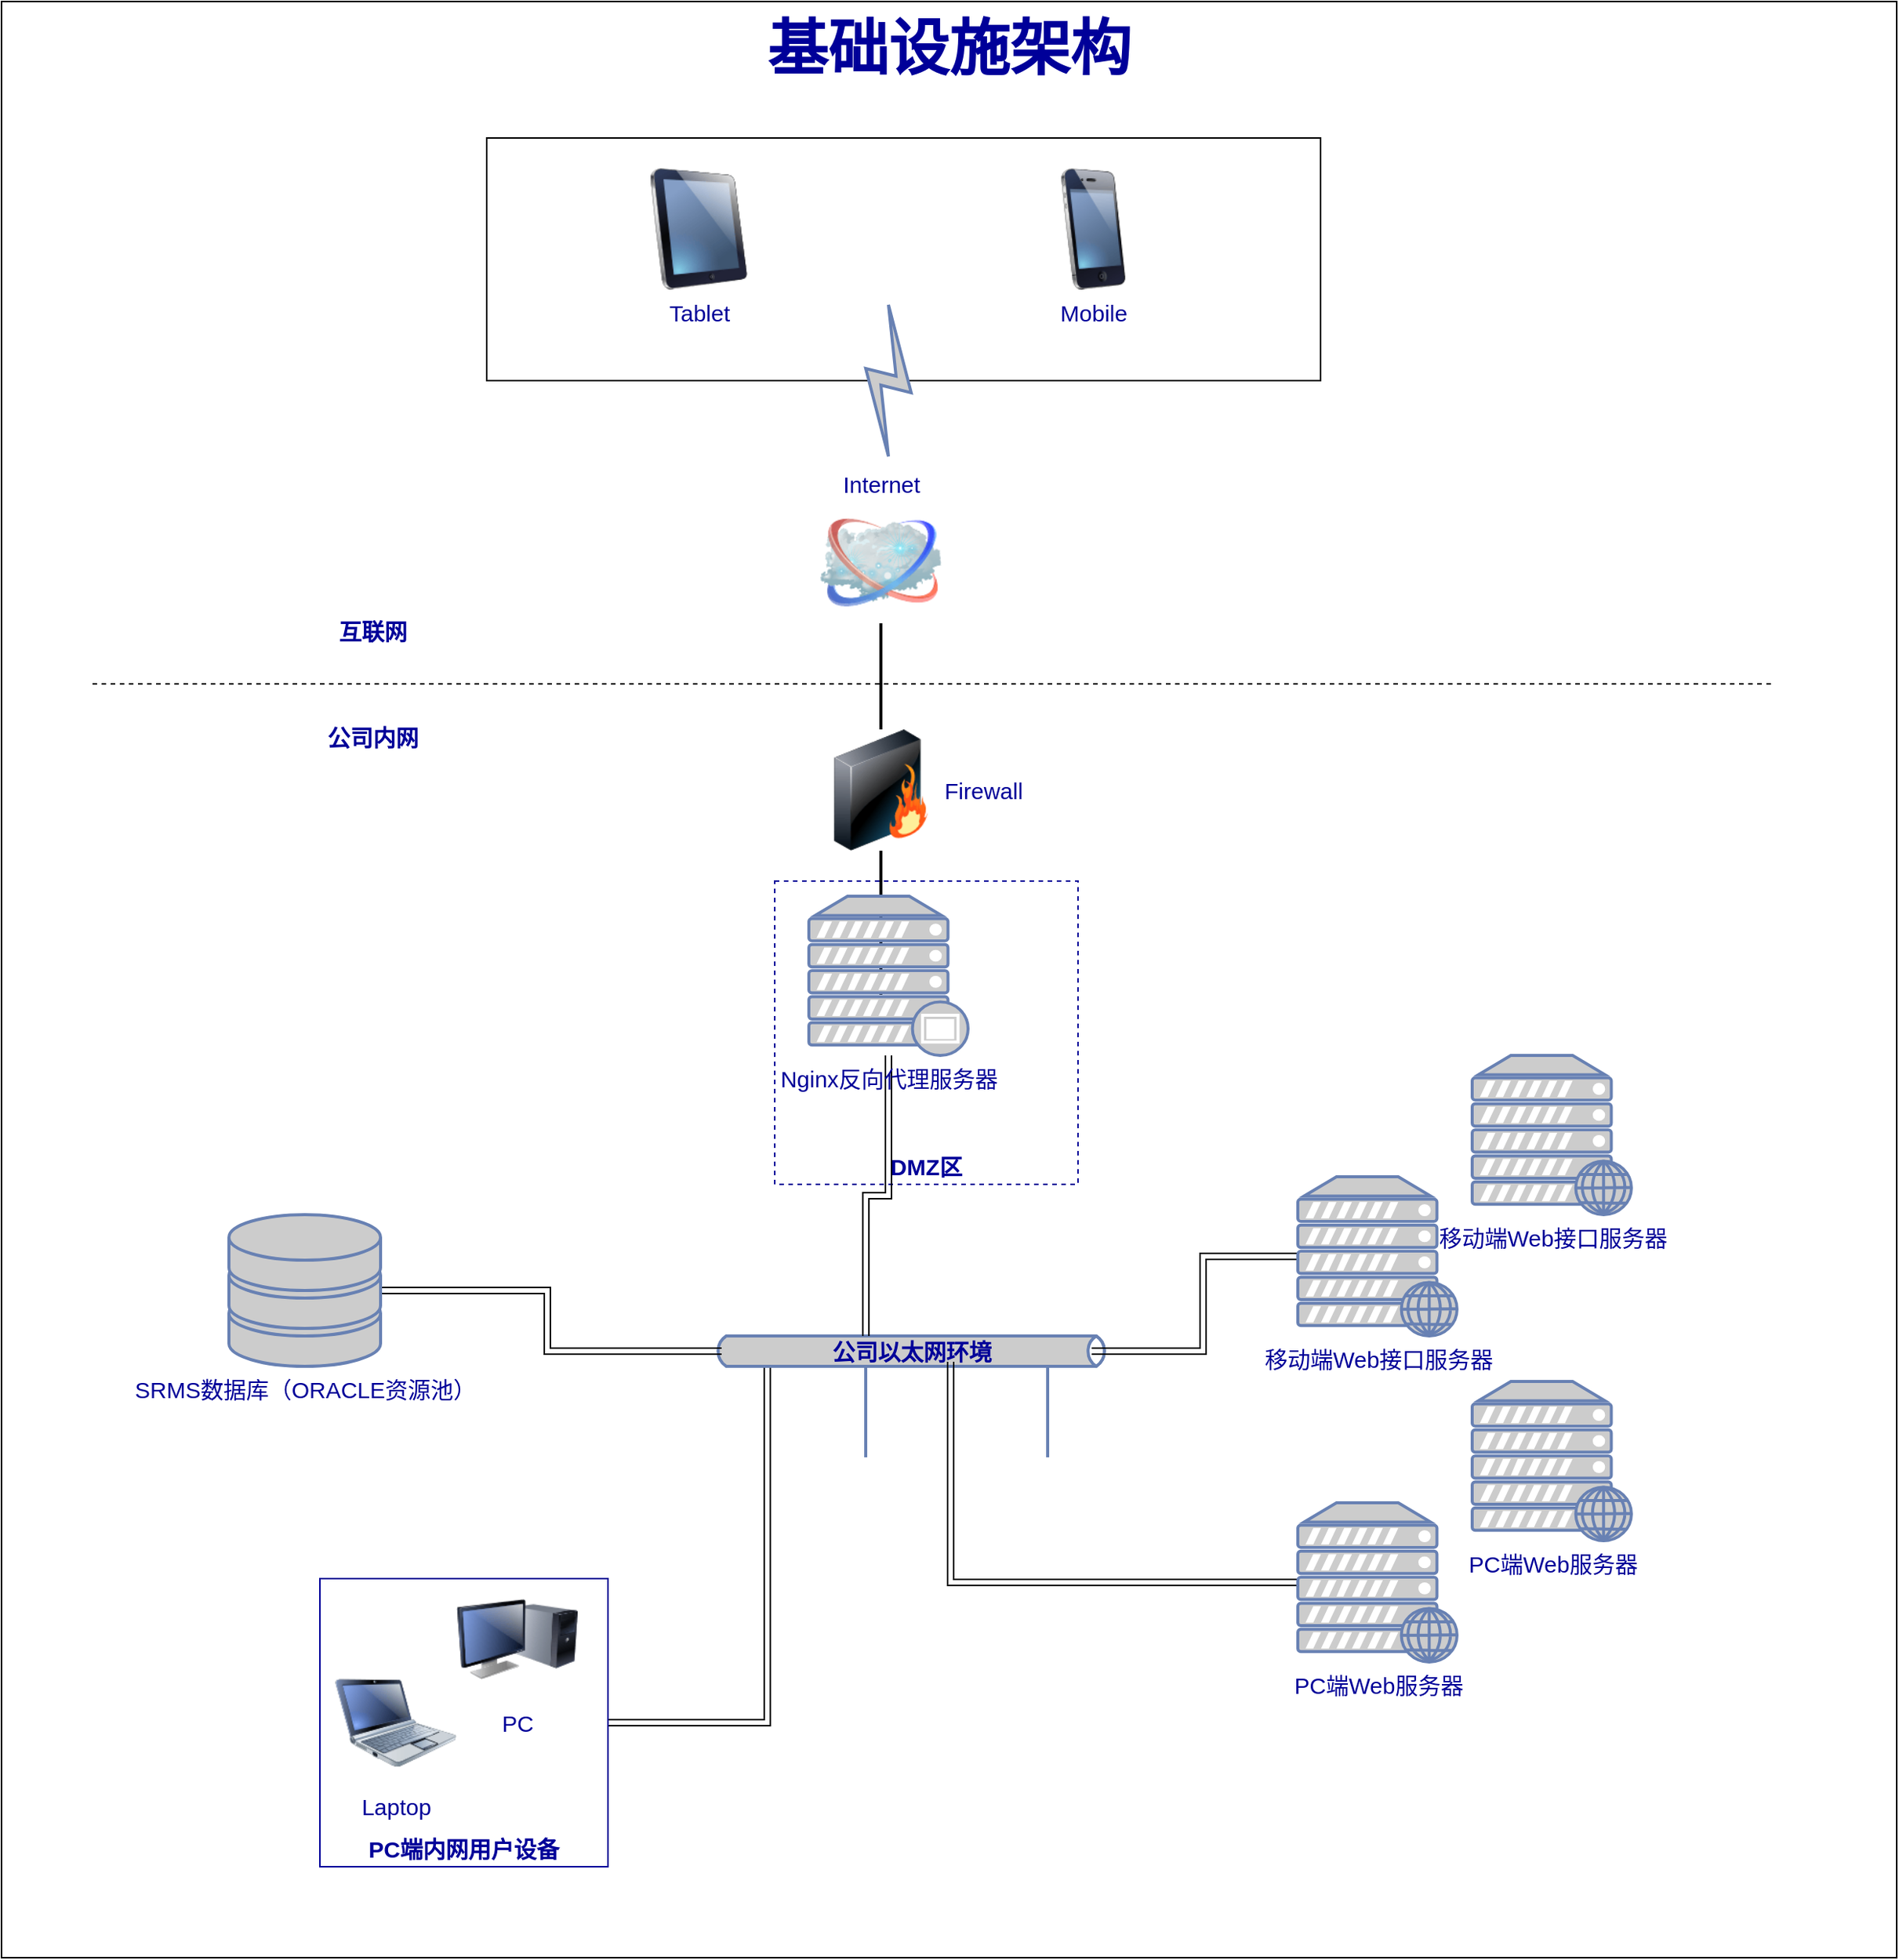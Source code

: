 <mxfile version="21.3.7" type="github">
  <diagram name="Page-1" id="55a83fd1-7818-8e21-69c5-c3457e3827bb">
    <mxGraphModel dx="2135" dy="1355" grid="1" gridSize="10" guides="1" tooltips="1" connect="1" arrows="1" fold="1" page="1" pageScale="1" pageWidth="1100" pageHeight="850" background="none" math="0" shadow="0">
      <root>
        <mxCell id="0" />
        <mxCell id="1" parent="0" />
        <mxCell id="XLqytdU_7IATJD4OvnhC-30" value="基础设施架构" style="rounded=0;whiteSpace=wrap;html=1;fontSize=40;verticalAlign=top;fontColor=#000099;fontStyle=1" vertex="1" parent="1">
          <mxGeometry x="-70" y="-190" width="1250" height="1290" as="geometry" />
        </mxCell>
        <mxCell id="XLqytdU_7IATJD4OvnhC-29" style="edgeStyle=orthogonalEdgeStyle;rounded=0;orthogonalLoop=1;jettySize=auto;html=1;shape=link;entryX=0.135;entryY=0.85;entryDx=0;entryDy=0;entryPerimeter=0;fontColor=#000099;fontSize=15;" edge="1" parent="1" source="XLqytdU_7IATJD4OvnhC-28" target="XLqytdU_7IATJD4OvnhC-6">
          <mxGeometry relative="1" as="geometry">
            <mxPoint x="440" y="740" as="targetPoint" />
          </mxGeometry>
        </mxCell>
        <mxCell id="XLqytdU_7IATJD4OvnhC-28" value="PC端内网用户设备" style="whiteSpace=wrap;html=1;aspect=fixed;strokeColor=#000099;verticalAlign=bottom;fontStyle=1;fontColor=#000099;fontSize=15;" vertex="1" parent="1">
          <mxGeometry x="140" y="850" width="190" height="190" as="geometry" />
        </mxCell>
        <mxCell id="XLqytdU_7IATJD4OvnhC-23" value="DMZ区" style="whiteSpace=wrap;html=1;aspect=fixed;dashed=1;strokeColor=#000099;verticalAlign=bottom;fontStyle=1;fontColor=#000099;fontSize=15;" vertex="1" parent="1">
          <mxGeometry x="440" y="390" width="200" height="200" as="geometry" />
        </mxCell>
        <mxCell id="XLqytdU_7IATJD4OvnhC-2" value="" style="rounded=0;whiteSpace=wrap;html=1;fontColor=#000099;fontSize=15;" vertex="1" parent="1">
          <mxGeometry x="250" y="-100" width="550" height="160" as="geometry" />
        </mxCell>
        <mxCell id="69ecfefc5c41e42c-18" style="edgeStyle=none;rounded=0;html=1;labelBackgroundColor=none;endArrow=none;strokeWidth=2;fontFamily=Verdana;fontSize=15;fontColor=#000099;" parent="1" target="69ecfefc5c41e42c-3" edge="1">
          <mxGeometry relative="1" as="geometry">
            <mxPoint x="510" y="465" as="sourcePoint" />
          </mxGeometry>
        </mxCell>
        <mxCell id="69ecfefc5c41e42c-2" value="Internet" style="image;html=1;labelBackgroundColor=#ffffff;image=img/lib/clip_art/networking/Cloud_128x128.png;rounded=1;shadow=0;comic=0;strokeWidth=2;fontSize=15;labelPosition=center;verticalLabelPosition=top;align=center;verticalAlign=bottom;fontColor=#000099;" parent="1" vertex="1">
          <mxGeometry x="470" y="140" width="80" height="80" as="geometry" />
        </mxCell>
        <mxCell id="69ecfefc5c41e42c-19" style="edgeStyle=none;rounded=0;html=1;labelBackgroundColor=none;endArrow=none;strokeWidth=2;fontFamily=Verdana;fontSize=15;fontColor=#000099;" parent="1" source="69ecfefc5c41e42c-3" target="69ecfefc5c41e42c-2" edge="1">
          <mxGeometry relative="1" as="geometry" />
        </mxCell>
        <mxCell id="69ecfefc5c41e42c-3" value="Firewall" style="image;html=1;labelBackgroundColor=#ffffff;image=img/lib/clip_art/networking/Firewall_128x128.png;rounded=1;shadow=0;comic=0;strokeWidth=2;fontSize=15;labelPosition=right;verticalLabelPosition=middle;align=left;verticalAlign=middle;fontColor=#000099;" parent="1" vertex="1">
          <mxGeometry x="470" y="290" width="80" height="80" as="geometry" />
        </mxCell>
        <mxCell id="69ecfefc5c41e42c-4" value="Tablet" style="image;html=1;labelBackgroundColor=#ffffff;image=img/lib/clip_art/computers/iPad_128x128.png;rounded=1;shadow=0;comic=0;strokeWidth=2;fontSize=15;fontColor=#000099;" parent="1" vertex="1">
          <mxGeometry x="350" y="-80" width="80" height="80" as="geometry" />
        </mxCell>
        <mxCell id="69ecfefc5c41e42c-5" value="PC" style="image;html=1;labelBackgroundColor=#ffffff;image=img/lib/clip_art/computers/Monitor_Tower_128x128.png;rounded=1;shadow=0;comic=0;strokeWidth=2;fontSize=15;fontColor=#000099;" parent="1" vertex="1">
          <mxGeometry x="230" y="850" width="80" height="80" as="geometry" />
        </mxCell>
        <mxCell id="69ecfefc5c41e42c-8" value="Mobile" style="image;html=1;labelBackgroundColor=#ffffff;image=img/lib/clip_art/telecommunication/iPhone_128x128.png;rounded=1;shadow=0;comic=0;strokeWidth=2;fontSize=15;fontColor=#000099;" parent="1" vertex="1">
          <mxGeometry x="610" y="-80" width="80" height="80" as="geometry" />
        </mxCell>
        <mxCell id="69ecfefc5c41e42c-10" value="Laptop" style="image;html=1;labelBackgroundColor=#ffffff;image=img/lib/clip_art/computers/Netbook_128x128.png;rounded=1;shadow=0;comic=0;strokeWidth=2;fontSize=15;fontColor=#000099;" parent="1" vertex="1">
          <mxGeometry x="150" y="905" width="80" height="80" as="geometry" />
        </mxCell>
        <mxCell id="XLqytdU_7IATJD4OvnhC-1" value="" style="fontColor=#000099;verticalAlign=top;verticalLabelPosition=bottom;labelPosition=center;align=center;html=1;outlineConnect=0;fillColor=#CCCCCC;strokeColor=#6881B3;gradientColor=none;gradientDirection=north;strokeWidth=2;shape=mxgraph.networks.comm_link;fontSize=15;" vertex="1" parent="1">
          <mxGeometry x="500" y="10" width="30" height="100" as="geometry" />
        </mxCell>
        <mxCell id="XLqytdU_7IATJD4OvnhC-3" value="" style="endArrow=none;dashed=1;html=1;rounded=0;fontColor=#000099;fontSize=15;" edge="1" parent="1">
          <mxGeometry width="50" height="50" relative="1" as="geometry">
            <mxPoint x="-10" y="260" as="sourcePoint" />
            <mxPoint x="1100" y="260" as="targetPoint" />
          </mxGeometry>
        </mxCell>
        <mxCell id="XLqytdU_7IATJD4OvnhC-4" value="互联网" style="text;html=1;strokeColor=none;fillColor=none;align=center;verticalAlign=middle;whiteSpace=wrap;rounded=0;fontSize=15;fontColor=#000099;fontStyle=1" vertex="1" parent="1">
          <mxGeometry x="130" y="210" width="90" height="30" as="geometry" />
        </mxCell>
        <mxCell id="XLqytdU_7IATJD4OvnhC-5" value="公司内网" style="text;html=1;strokeColor=none;fillColor=none;align=center;verticalAlign=middle;whiteSpace=wrap;rounded=0;fontSize=15;fontColor=#000099;fontStyle=1" vertex="1" parent="1">
          <mxGeometry x="130" y="280" width="90" height="30" as="geometry" />
        </mxCell>
        <mxCell id="XLqytdU_7IATJD4OvnhC-15" value="" style="group;fontColor=#000099;fontSize=15;" vertex="1" connectable="0" parent="1">
          <mxGeometry x="400" y="630" width="260" height="140" as="geometry" />
        </mxCell>
        <mxCell id="XLqytdU_7IATJD4OvnhC-6" value="&lt;b style=&quot;font-size: 15px;&quot;&gt;&lt;font style=&quot;font-size: 15px;&quot;&gt;公司以太网环境&lt;/font&gt;&lt;/b&gt;" style="html=1;fillColor=#CCCCCC;strokeColor=#6881B3;gradientColor=none;gradientDirection=north;strokeWidth=2;shape=mxgraph.networks.bus;gradientColor=none;gradientDirection=north;fontColor=#000099;perimeter=backbonePerimeter;backboneSize=20;fontSize=15;" vertex="1" parent="XLqytdU_7IATJD4OvnhC-15">
          <mxGeometry y="60" width="260" height="20" as="geometry" />
        </mxCell>
        <mxCell id="XLqytdU_7IATJD4OvnhC-12" value="" style="strokeColor=#6881B3;edgeStyle=none;rounded=0;endArrow=none;html=1;strokeWidth=2;fontColor=#000099;fontSize=15;" edge="1" target="XLqytdU_7IATJD4OvnhC-6" parent="XLqytdU_7IATJD4OvnhC-15">
          <mxGeometry relative="1" as="geometry">
            <mxPoint x="100" y="140" as="sourcePoint" />
          </mxGeometry>
        </mxCell>
        <mxCell id="XLqytdU_7IATJD4OvnhC-14" value="" style="strokeColor=#6881B3;edgeStyle=none;rounded=0;endArrow=none;html=1;strokeWidth=2;fontColor=#000099;fontSize=15;" edge="1" target="XLqytdU_7IATJD4OvnhC-6" parent="XLqytdU_7IATJD4OvnhC-15">
          <mxGeometry relative="1" as="geometry">
            <mxPoint x="220" y="140" as="sourcePoint" />
          </mxGeometry>
        </mxCell>
        <mxCell id="XLqytdU_7IATJD4OvnhC-17" value="" style="edgeStyle=orthogonalEdgeStyle;rounded=0;orthogonalLoop=1;jettySize=auto;html=1;shape=link;entryX=0.019;entryY=0.5;entryDx=0;entryDy=0;entryPerimeter=0;fontColor=#000099;fontSize=15;" edge="1" parent="1" source="XLqytdU_7IATJD4OvnhC-16" target="XLqytdU_7IATJD4OvnhC-6">
          <mxGeometry relative="1" as="geometry" />
        </mxCell>
        <mxCell id="XLqytdU_7IATJD4OvnhC-16" value="SRMS数据库（ORACLE资源池）" style="fontColor=#000099;verticalAlign=top;verticalLabelPosition=bottom;labelPosition=center;align=center;html=1;outlineConnect=0;fillColor=#CCCCCC;strokeColor=#6881B3;gradientColor=none;gradientDirection=north;strokeWidth=2;shape=mxgraph.networks.storage;fontSize=15;" vertex="1" parent="1">
          <mxGeometry x="80" y="610" width="100" height="100" as="geometry" />
        </mxCell>
        <mxCell id="XLqytdU_7IATJD4OvnhC-22" style="edgeStyle=orthogonalEdgeStyle;rounded=0;orthogonalLoop=1;jettySize=auto;html=1;shape=link;entryX=0.385;entryY=0;entryDx=0;entryDy=0;entryPerimeter=0;fontColor=#000099;fontSize=15;" edge="1" parent="1" source="XLqytdU_7IATJD4OvnhC-18" target="XLqytdU_7IATJD4OvnhC-6">
          <mxGeometry relative="1" as="geometry">
            <mxPoint x="500" y="680" as="targetPoint" />
          </mxGeometry>
        </mxCell>
        <mxCell id="XLqytdU_7IATJD4OvnhC-18" value="Nginx反向代理服务器" style="fontColor=#000099;verticalAlign=top;verticalLabelPosition=bottom;labelPosition=center;align=center;html=1;outlineConnect=0;fillColor=#CCCCCC;strokeColor=#6881B3;gradientColor=none;gradientDirection=north;strokeWidth=2;shape=mxgraph.networks.proxy_server;fontSize=15;" vertex="1" parent="1">
          <mxGeometry x="462.5" y="400" width="105" height="105" as="geometry" />
        </mxCell>
        <mxCell id="XLqytdU_7IATJD4OvnhC-21" value="" style="edgeStyle=orthogonalEdgeStyle;rounded=0;orthogonalLoop=1;jettySize=auto;html=1;shape=link;entryX=0.958;entryY=0.5;entryDx=0;entryDy=0;entryPerimeter=0;fontColor=#000099;fontSize=15;" edge="1" parent="1" source="XLqytdU_7IATJD4OvnhC-19" target="XLqytdU_7IATJD4OvnhC-6">
          <mxGeometry relative="1" as="geometry">
            <mxPoint x="722.5" y="697.5" as="targetPoint" />
          </mxGeometry>
        </mxCell>
        <mxCell id="XLqytdU_7IATJD4OvnhC-19" value="移动端Web接口服务器" style="fontColor=#000099;verticalAlign=top;verticalLabelPosition=bottom;labelPosition=center;align=center;html=1;outlineConnect=0;fillColor=#CCCCCC;strokeColor=#6881B3;gradientColor=none;gradientDirection=north;strokeWidth=2;shape=mxgraph.networks.web_server;fontSize=15;" vertex="1" parent="1">
          <mxGeometry x="785" y="585" width="105" height="105" as="geometry" />
        </mxCell>
        <mxCell id="XLqytdU_7IATJD4OvnhC-25" style="edgeStyle=orthogonalEdgeStyle;rounded=0;orthogonalLoop=1;jettySize=auto;html=1;entryX=0.6;entryY=0.85;entryDx=0;entryDy=0;entryPerimeter=0;shape=link;fontColor=#000099;fontSize=15;" edge="1" parent="1" source="XLqytdU_7IATJD4OvnhC-24" target="XLqytdU_7IATJD4OvnhC-6">
          <mxGeometry relative="1" as="geometry" />
        </mxCell>
        <mxCell id="XLqytdU_7IATJD4OvnhC-24" value="PC端Web服务器" style="fontColor=#000099;verticalAlign=top;verticalLabelPosition=bottom;labelPosition=center;align=center;html=1;outlineConnect=0;fillColor=#CCCCCC;strokeColor=#6881B3;gradientColor=none;gradientDirection=north;strokeWidth=2;shape=mxgraph.networks.web_server;fontSize=15;" vertex="1" parent="1">
          <mxGeometry x="785" y="800" width="105" height="105" as="geometry" />
        </mxCell>
        <mxCell id="XLqytdU_7IATJD4OvnhC-26" value="移动端Web接口服务器" style="fontColor=#000099;verticalAlign=top;verticalLabelPosition=bottom;labelPosition=center;align=center;html=1;outlineConnect=0;fillColor=#CCCCCC;strokeColor=#6881B3;gradientColor=none;gradientDirection=north;strokeWidth=2;shape=mxgraph.networks.web_server;fontSize=15;" vertex="1" parent="1">
          <mxGeometry x="900" y="505" width="105" height="105" as="geometry" />
        </mxCell>
        <mxCell id="XLqytdU_7IATJD4OvnhC-27" value="PC端Web服务器" style="fontColor=#000099;verticalAlign=top;verticalLabelPosition=bottom;labelPosition=center;align=center;html=1;outlineConnect=0;fillColor=#CCCCCC;strokeColor=#6881B3;gradientColor=none;gradientDirection=north;strokeWidth=2;shape=mxgraph.networks.web_server;fontSize=15;" vertex="1" parent="1">
          <mxGeometry x="900" y="720" width="105" height="105" as="geometry" />
        </mxCell>
      </root>
    </mxGraphModel>
  </diagram>
</mxfile>
